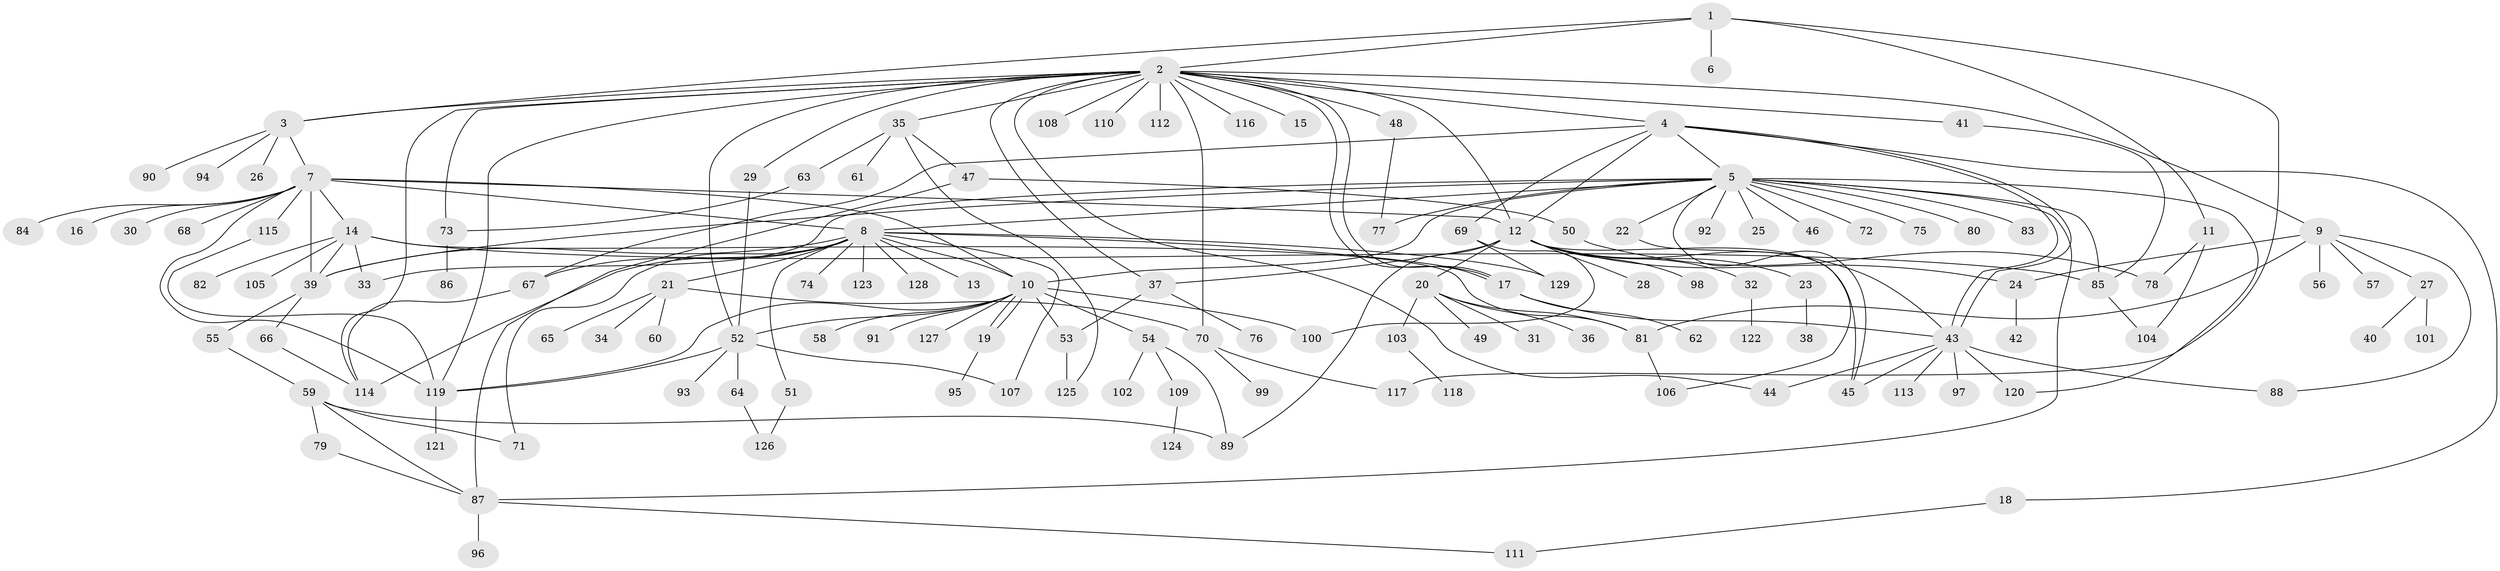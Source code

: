// Generated by graph-tools (version 1.1) at 2025/11/02/27/25 16:11:11]
// undirected, 129 vertices, 185 edges
graph export_dot {
graph [start="1"]
  node [color=gray90,style=filled];
  1;
  2;
  3;
  4;
  5;
  6;
  7;
  8;
  9;
  10;
  11;
  12;
  13;
  14;
  15;
  16;
  17;
  18;
  19;
  20;
  21;
  22;
  23;
  24;
  25;
  26;
  27;
  28;
  29;
  30;
  31;
  32;
  33;
  34;
  35;
  36;
  37;
  38;
  39;
  40;
  41;
  42;
  43;
  44;
  45;
  46;
  47;
  48;
  49;
  50;
  51;
  52;
  53;
  54;
  55;
  56;
  57;
  58;
  59;
  60;
  61;
  62;
  63;
  64;
  65;
  66;
  67;
  68;
  69;
  70;
  71;
  72;
  73;
  74;
  75;
  76;
  77;
  78;
  79;
  80;
  81;
  82;
  83;
  84;
  85;
  86;
  87;
  88;
  89;
  90;
  91;
  92;
  93;
  94;
  95;
  96;
  97;
  98;
  99;
  100;
  101;
  102;
  103;
  104;
  105;
  106;
  107;
  108;
  109;
  110;
  111;
  112;
  113;
  114;
  115;
  116;
  117;
  118;
  119;
  120;
  121;
  122;
  123;
  124;
  125;
  126;
  127;
  128;
  129;
  1 -- 2;
  1 -- 3;
  1 -- 6;
  1 -- 11;
  1 -- 117;
  2 -- 3;
  2 -- 4;
  2 -- 9;
  2 -- 12;
  2 -- 15;
  2 -- 17;
  2 -- 17;
  2 -- 29;
  2 -- 35;
  2 -- 37;
  2 -- 41;
  2 -- 44;
  2 -- 48;
  2 -- 52;
  2 -- 70;
  2 -- 73;
  2 -- 108;
  2 -- 110;
  2 -- 112;
  2 -- 114;
  2 -- 116;
  2 -- 119;
  3 -- 7;
  3 -- 26;
  3 -- 90;
  3 -- 94;
  4 -- 5;
  4 -- 12;
  4 -- 18;
  4 -- 43;
  4 -- 43;
  4 -- 67;
  4 -- 69;
  5 -- 8;
  5 -- 10;
  5 -- 22;
  5 -- 25;
  5 -- 33;
  5 -- 39;
  5 -- 45;
  5 -- 46;
  5 -- 72;
  5 -- 75;
  5 -- 77;
  5 -- 80;
  5 -- 83;
  5 -- 85;
  5 -- 87;
  5 -- 92;
  5 -- 120;
  7 -- 8;
  7 -- 10;
  7 -- 12;
  7 -- 14;
  7 -- 16;
  7 -- 30;
  7 -- 39;
  7 -- 68;
  7 -- 84;
  7 -- 115;
  7 -- 119;
  8 -- 10;
  8 -- 13;
  8 -- 17;
  8 -- 21;
  8 -- 39;
  8 -- 51;
  8 -- 67;
  8 -- 71;
  8 -- 74;
  8 -- 107;
  8 -- 114;
  8 -- 123;
  8 -- 128;
  8 -- 129;
  9 -- 24;
  9 -- 27;
  9 -- 56;
  9 -- 57;
  9 -- 81;
  9 -- 88;
  10 -- 19;
  10 -- 19;
  10 -- 52;
  10 -- 53;
  10 -- 54;
  10 -- 58;
  10 -- 91;
  10 -- 100;
  10 -- 119;
  10 -- 127;
  11 -- 78;
  11 -- 104;
  12 -- 20;
  12 -- 23;
  12 -- 24;
  12 -- 28;
  12 -- 32;
  12 -- 37;
  12 -- 43;
  12 -- 45;
  12 -- 89;
  12 -- 98;
  14 -- 33;
  14 -- 39;
  14 -- 81;
  14 -- 82;
  14 -- 85;
  14 -- 105;
  17 -- 43;
  17 -- 62;
  18 -- 111;
  19 -- 95;
  20 -- 31;
  20 -- 36;
  20 -- 49;
  20 -- 81;
  20 -- 103;
  21 -- 34;
  21 -- 60;
  21 -- 65;
  21 -- 70;
  22 -- 106;
  23 -- 38;
  24 -- 42;
  27 -- 40;
  27 -- 101;
  29 -- 52;
  32 -- 122;
  35 -- 47;
  35 -- 61;
  35 -- 63;
  35 -- 125;
  37 -- 53;
  37 -- 76;
  39 -- 55;
  39 -- 66;
  41 -- 85;
  43 -- 44;
  43 -- 45;
  43 -- 88;
  43 -- 97;
  43 -- 113;
  43 -- 120;
  47 -- 50;
  47 -- 87;
  48 -- 77;
  50 -- 78;
  51 -- 126;
  52 -- 64;
  52 -- 93;
  52 -- 107;
  52 -- 119;
  53 -- 125;
  54 -- 89;
  54 -- 102;
  54 -- 109;
  55 -- 59;
  59 -- 71;
  59 -- 79;
  59 -- 87;
  59 -- 89;
  63 -- 73;
  64 -- 126;
  66 -- 114;
  67 -- 114;
  69 -- 100;
  69 -- 129;
  70 -- 99;
  70 -- 117;
  73 -- 86;
  79 -- 87;
  81 -- 106;
  85 -- 104;
  87 -- 96;
  87 -- 111;
  103 -- 118;
  109 -- 124;
  115 -- 119;
  119 -- 121;
}
